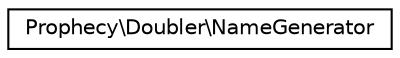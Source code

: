 digraph "Graphical Class Hierarchy"
{
  edge [fontname="Helvetica",fontsize="10",labelfontname="Helvetica",labelfontsize="10"];
  node [fontname="Helvetica",fontsize="10",shape=record];
  rankdir="LR";
  Node0 [label="Prophecy\\Doubler\\NameGenerator",height=0.2,width=0.4,color="black", fillcolor="white", style="filled",URL="$classProphecy_1_1Doubler_1_1NameGenerator.html"];
}
